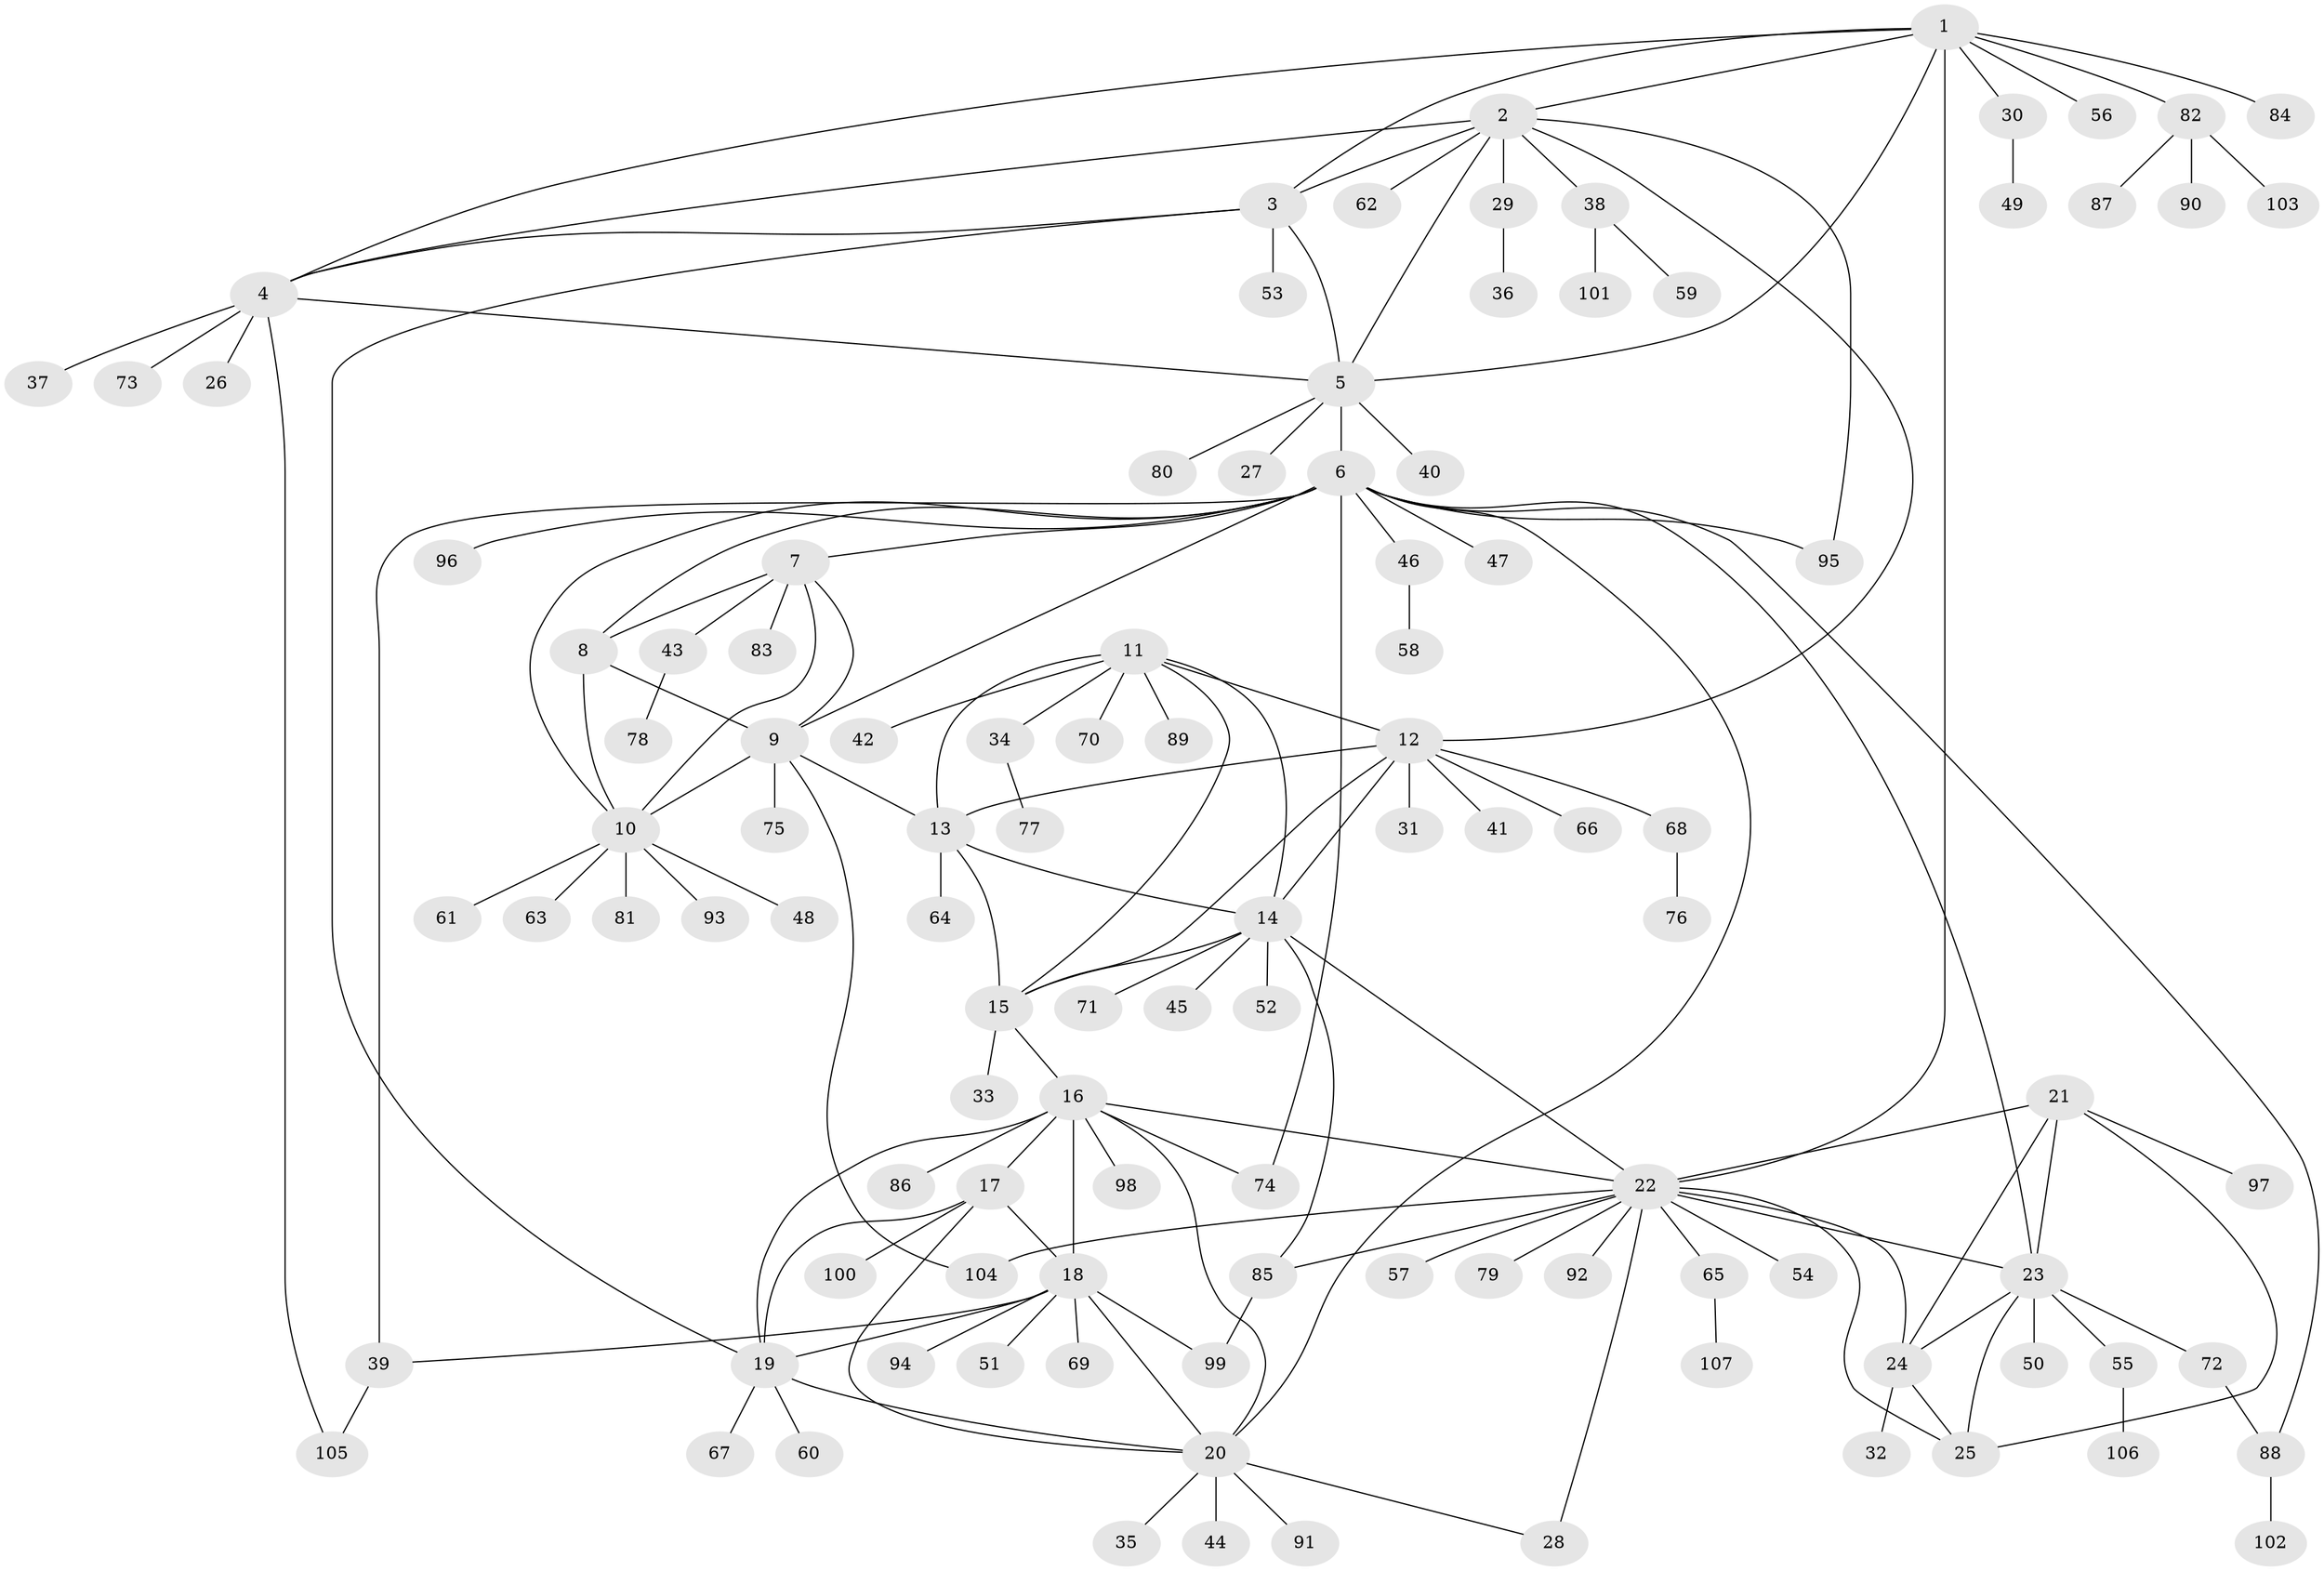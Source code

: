 // Generated by graph-tools (version 1.1) at 2025/37/03/09/25 02:37:38]
// undirected, 107 vertices, 151 edges
graph export_dot {
graph [start="1"]
  node [color=gray90,style=filled];
  1;
  2;
  3;
  4;
  5;
  6;
  7;
  8;
  9;
  10;
  11;
  12;
  13;
  14;
  15;
  16;
  17;
  18;
  19;
  20;
  21;
  22;
  23;
  24;
  25;
  26;
  27;
  28;
  29;
  30;
  31;
  32;
  33;
  34;
  35;
  36;
  37;
  38;
  39;
  40;
  41;
  42;
  43;
  44;
  45;
  46;
  47;
  48;
  49;
  50;
  51;
  52;
  53;
  54;
  55;
  56;
  57;
  58;
  59;
  60;
  61;
  62;
  63;
  64;
  65;
  66;
  67;
  68;
  69;
  70;
  71;
  72;
  73;
  74;
  75;
  76;
  77;
  78;
  79;
  80;
  81;
  82;
  83;
  84;
  85;
  86;
  87;
  88;
  89;
  90;
  91;
  92;
  93;
  94;
  95;
  96;
  97;
  98;
  99;
  100;
  101;
  102;
  103;
  104;
  105;
  106;
  107;
  1 -- 2;
  1 -- 3;
  1 -- 4;
  1 -- 5;
  1 -- 22;
  1 -- 30;
  1 -- 56;
  1 -- 82;
  1 -- 84;
  2 -- 3;
  2 -- 4;
  2 -- 5;
  2 -- 12;
  2 -- 29;
  2 -- 38;
  2 -- 62;
  2 -- 95;
  3 -- 4;
  3 -- 5;
  3 -- 19;
  3 -- 53;
  4 -- 5;
  4 -- 26;
  4 -- 37;
  4 -- 73;
  4 -- 105;
  5 -- 6;
  5 -- 27;
  5 -- 40;
  5 -- 80;
  6 -- 7;
  6 -- 8;
  6 -- 9;
  6 -- 10;
  6 -- 20;
  6 -- 23;
  6 -- 39;
  6 -- 46;
  6 -- 47;
  6 -- 74;
  6 -- 88;
  6 -- 95;
  6 -- 96;
  7 -- 8;
  7 -- 9;
  7 -- 10;
  7 -- 43;
  7 -- 83;
  8 -- 9;
  8 -- 10;
  9 -- 10;
  9 -- 13;
  9 -- 75;
  9 -- 104;
  10 -- 48;
  10 -- 61;
  10 -- 63;
  10 -- 81;
  10 -- 93;
  11 -- 12;
  11 -- 13;
  11 -- 14;
  11 -- 15;
  11 -- 34;
  11 -- 42;
  11 -- 70;
  11 -- 89;
  12 -- 13;
  12 -- 14;
  12 -- 15;
  12 -- 31;
  12 -- 41;
  12 -- 66;
  12 -- 68;
  13 -- 14;
  13 -- 15;
  13 -- 64;
  14 -- 15;
  14 -- 22;
  14 -- 45;
  14 -- 52;
  14 -- 71;
  14 -- 85;
  15 -- 16;
  15 -- 33;
  16 -- 17;
  16 -- 18;
  16 -- 19;
  16 -- 20;
  16 -- 22;
  16 -- 74;
  16 -- 86;
  16 -- 98;
  17 -- 18;
  17 -- 19;
  17 -- 20;
  17 -- 100;
  18 -- 19;
  18 -- 20;
  18 -- 39;
  18 -- 51;
  18 -- 69;
  18 -- 94;
  18 -- 99;
  19 -- 20;
  19 -- 60;
  19 -- 67;
  20 -- 28;
  20 -- 35;
  20 -- 44;
  20 -- 91;
  21 -- 22;
  21 -- 23;
  21 -- 24;
  21 -- 25;
  21 -- 97;
  22 -- 23;
  22 -- 24;
  22 -- 25;
  22 -- 28;
  22 -- 54;
  22 -- 57;
  22 -- 65;
  22 -- 79;
  22 -- 85;
  22 -- 92;
  22 -- 104;
  23 -- 24;
  23 -- 25;
  23 -- 50;
  23 -- 55;
  23 -- 72;
  24 -- 25;
  24 -- 32;
  29 -- 36;
  30 -- 49;
  34 -- 77;
  38 -- 59;
  38 -- 101;
  39 -- 105;
  43 -- 78;
  46 -- 58;
  55 -- 106;
  65 -- 107;
  68 -- 76;
  72 -- 88;
  82 -- 87;
  82 -- 90;
  82 -- 103;
  85 -- 99;
  88 -- 102;
}
